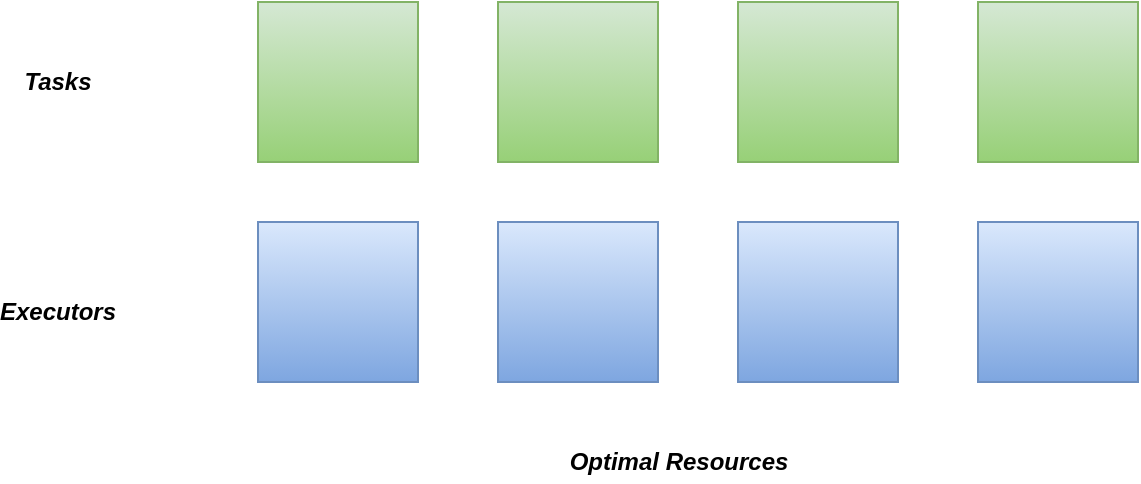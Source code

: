 <mxfile version="13.9.9" type="device"><diagram id="VjxcPECbtLLnWjvBComf" name="第 1 页"><mxGraphModel dx="1298" dy="945" grid="1" gridSize="10" guides="1" tooltips="1" connect="1" arrows="1" fold="1" page="1" pageScale="1" pageWidth="827" pageHeight="1169" math="0" shadow="0"><root><mxCell id="0"/><mxCell id="1" parent="0"/><mxCell id="Vk2xb5r1rYQtaFKlZ1Rb-3" value="" style="whiteSpace=wrap;html=1;aspect=fixed;gradientColor=#97d077;fillColor=#d5e8d4;strokeColor=#82b366;" vertex="1" parent="1"><mxGeometry x="210" y="420" width="80" height="80" as="geometry"/></mxCell><mxCell id="Vk2xb5r1rYQtaFKlZ1Rb-4" value="" style="whiteSpace=wrap;html=1;aspect=fixed;fillColor=#d5e8d4;strokeColor=#82b366;gradientColor=#97d077;" vertex="1" parent="1"><mxGeometry x="450" y="420" width="80" height="80" as="geometry"/></mxCell><mxCell id="Vk2xb5r1rYQtaFKlZ1Rb-5" value="" style="whiteSpace=wrap;html=1;aspect=fixed;gradientColor=#97d077;fillColor=#d5e8d4;strokeColor=#82b366;" vertex="1" parent="1"><mxGeometry x="330" y="420" width="80" height="80" as="geometry"/></mxCell><mxCell id="Vk2xb5r1rYQtaFKlZ1Rb-6" value="" style="whiteSpace=wrap;html=1;aspect=fixed;gradientColor=#7ea6e0;fillColor=#dae8fc;strokeColor=#6c8ebf;" vertex="1" parent="1"><mxGeometry x="210" y="530" width="80" height="80" as="geometry"/></mxCell><mxCell id="Vk2xb5r1rYQtaFKlZ1Rb-7" value="Tasks" style="text;html=1;strokeColor=none;fillColor=none;align=center;verticalAlign=middle;whiteSpace=wrap;rounded=0;fontStyle=3" vertex="1" parent="1"><mxGeometry x="90" y="450" width="40" height="20" as="geometry"/></mxCell><mxCell id="Vk2xb5r1rYQtaFKlZ1Rb-8" value="Executors" style="text;html=1;strokeColor=none;fillColor=none;align=center;verticalAlign=middle;whiteSpace=wrap;rounded=0;fontStyle=3" vertex="1" parent="1"><mxGeometry x="90" y="565" width="40" height="20" as="geometry"/></mxCell><mxCell id="Vk2xb5r1rYQtaFKlZ1Rb-9" value="" style="whiteSpace=wrap;html=1;aspect=fixed;gradientColor=#7ea6e0;fillColor=#dae8fc;strokeColor=#6c8ebf;" vertex="1" parent="1"><mxGeometry x="330" y="530" width="80" height="80" as="geometry"/></mxCell><mxCell id="Vk2xb5r1rYQtaFKlZ1Rb-11" value="" style="whiteSpace=wrap;html=1;aspect=fixed;fillColor=#d5e8d4;strokeColor=#82b366;gradientColor=#97d077;" vertex="1" parent="1"><mxGeometry x="570" y="420" width="80" height="80" as="geometry"/></mxCell><mxCell id="Vk2xb5r1rYQtaFKlZ1Rb-12" value="Optimal Resources" style="text;html=1;strokeColor=none;fillColor=none;align=center;verticalAlign=middle;whiteSpace=wrap;rounded=0;strokeWidth=7;fontStyle=3" vertex="1" parent="1"><mxGeometry x="351" y="640" width="139" height="20" as="geometry"/></mxCell><mxCell id="Vk2xb5r1rYQtaFKlZ1Rb-13" value="" style="whiteSpace=wrap;html=1;aspect=fixed;gradientColor=#7ea6e0;fillColor=#dae8fc;strokeColor=#6c8ebf;" vertex="1" parent="1"><mxGeometry x="450" y="530" width="80" height="80" as="geometry"/></mxCell><mxCell id="Vk2xb5r1rYQtaFKlZ1Rb-14" value="" style="whiteSpace=wrap;html=1;aspect=fixed;gradientColor=#7ea6e0;fillColor=#dae8fc;strokeColor=#6c8ebf;" vertex="1" parent="1"><mxGeometry x="570" y="530" width="80" height="80" as="geometry"/></mxCell></root></mxGraphModel></diagram></mxfile>